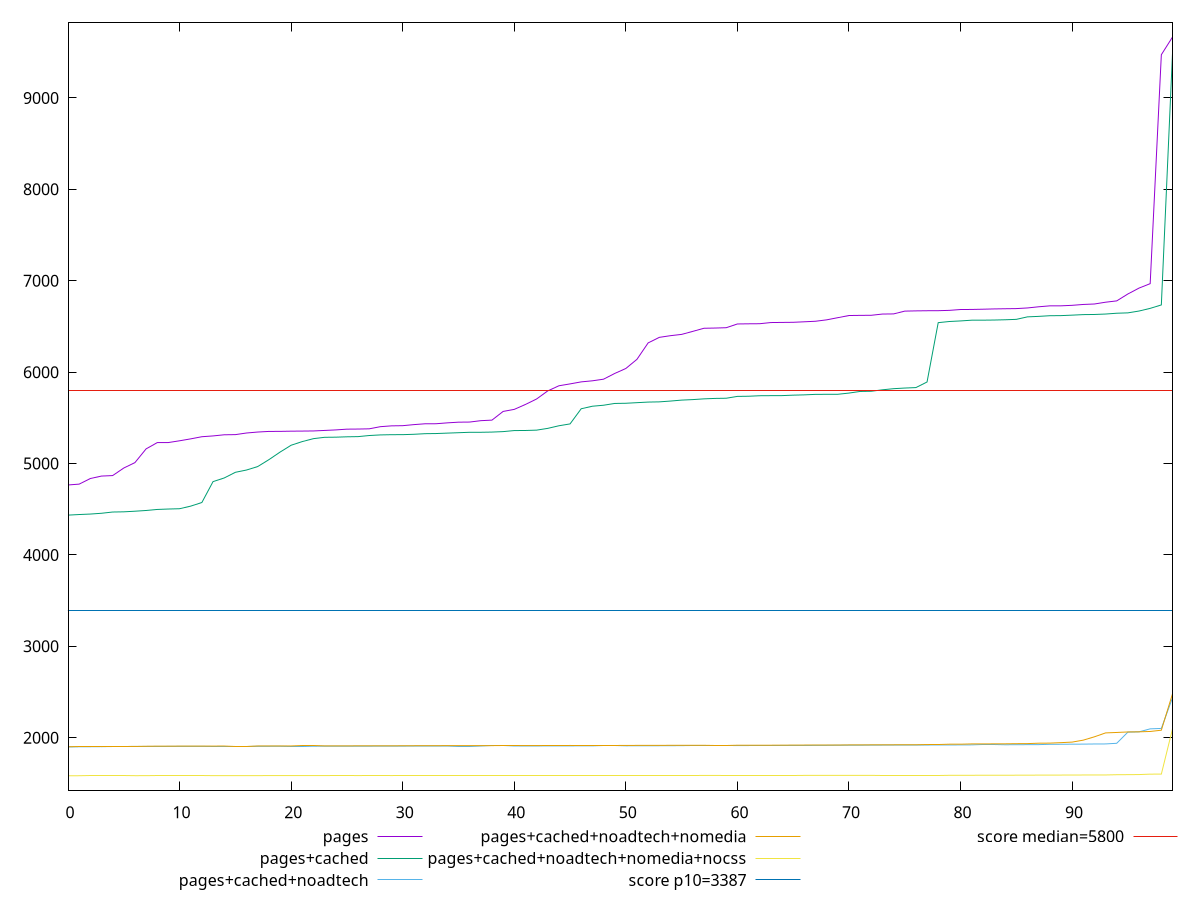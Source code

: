 reset

$pages <<EOF
0 4765.670938373161
1 4774.87320040934
2 4836.247760194782
3 4862.984752888895
4 4868.3515741596575
5 4951.156713837618
6 5010.489466318475
7 5160.602086170547
8 5229.200889343043
9 5229.8825343635335
10 5249.038083797514
11 5270.082301358054
12 5293.540391563451
13 5302.29362987691
14 5314.757355090652
15 5316.459797884462
16 5334.149184406915
17 5344.719737952386
18 5351.496107535894
19 5351.931553434198
20 5354.268935063551
21 5355.225159662576
22 5356.630784855319
23 5362.2303801049775
24 5367.9808566525435
25 5376.304396631219
26 5377.462963632523
27 5380.019721361224
28 5403.433162846337
29 5412.42723377666
30 5414.340325283624
31 5425.885525621445
32 5435.106272105856
33 5435.645474396001
34 5445.2027184643375
35 5452.667989233592
36 5453.958047640745
37 5469.113502464037
38 5475.156097299203
39 5570.152817437738
40 5592.699979382762
41 5646.616035217927
42 5706.320796458036
43 5794.850507832563
44 5850.867564666898
45 5871.460553040218
46 5893.521959956065
47 5905.221853544557
48 5922.885549381899
49 5985.526875704121
50 6040.168764362324
51 6140.764428046872
52 6320.103335578191
53 6380.654268678788
54 6399.019437946456
55 6413.099654387979
56 6446.184220308216
57 6480.077028898308
58 6482.567460230225
59 6486.22263319604
60 6527.174867713453
61 6528.924669295432
62 6529.941321301752
63 6542.753626092491
64 6544.058440847887
65 6545.380560542777
66 6550.999550832554
67 6556.852400440365
68 6572.272449554263
69 6596.001521453671
70 6619.549300257274
71 6621.25050697472
72 6622.230957216252
73 6635.643129004896
74 6637.270871171567
75 6667.717606841835
76 6670.393438047512
77 6671.943908613126
78 6672.47402044464
79 6676.017939709554
80 6685.235496939991
81 6685.992904128301
82 6688.633703115062
83 6691.755896796509
84 6693.689422389029
85 6695.366961442376
86 6702.412740672189
87 6715.190545059653
88 6725.409669302089
89 6725.68515812453
90 6731.113906084233
91 6740.615484045733
92 6745.680232629182
93 6765.212980604302
94 6779.686420817447
95 6855.387357540885
96 6919.787264506685
97 6968.417383132562
98 9473.21316865693
99 9666.154918527971
EOF

$pagesCached <<EOF
0 4435.740129810638
1 4442.216871137452
2 4447.461869623701
3 4455.964184059252
4 4469.59714936187
5 4471.820910742021
6 4478.521555353962
7 4486.478217465626
8 4497.720779951255
9 4502.413603632224
10 4505.755856812035
11 4534.203010359533
12 4573.93077842244
13 4802.411074232307
14 4842.224341080824
15 4904.179409331718
16 4929.196391527898
17 4966.963398739909
18 5042.0188793017205
19 5124.822887838408
20 5200.447520396628
21 5240.513472714945
22 5272.370699640796
23 5287.118198091813
24 5288.535287543237
25 5292.602493151491
26 5294.689369873651
27 5306.6314763933005
28 5313.250746244433
29 5315.8560441677055
30 5316.192020061598
31 5320.110293981031
32 5326.726512585881
33 5328.366321669143
34 5332.970611474408
35 5337.4476562207965
36 5341.988767497558
37 5342.037806074147
38 5344.319729928002
39 5349.421771488293
40 5360.888890308676
41 5361.761226328672
42 5365.56189830962
43 5384.86522805501
44 5413.33784857341
45 5433.657508140233
46 5599.541118197669
47 5627.189372792294
48 5637.98182176952
49 5657.580592523222
50 5659.633202552914
51 5666.102236759193
52 5672.546886680621
53 5674.946075944939
54 5683.691017858861
55 5694.114058184062
56 5699.71811526728
57 5707.809765029932
58 5712.613815338618
59 5714.600120154746
60 5734.690303850344
61 5736.440362544588
62 5741.899116703112
63 5742.813724145911
64 5743.393682549769
65 5748.315007742089
66 5751.493054301788
67 5756.911515681366
68 5757.474315608075
69 5757.842891842826
70 5771.012137246901
71 5788.9871547337825
72 5790.9374697659005
73 5806.813043016699
74 5819.087677254315
75 5826.073995027131
76 5831.154770311012
77 5892.454510981639
78 6541.53646225762
79 6554.227025337188
80 6560.389565785861
81 6568.509698763324
82 6568.7042994389785
83 6570.191289884203
84 6573.120767938122
85 6577.6036579673455
86 6604.884831133892
87 6610.186401640923
88 6617.398944217372
89 6618.5430435564185
90 6623.668178792395
91 6629.494619862545
92 6631.02640125669
93 6635.7556853395345
94 6644.648756528744
95 6648.621206905252
96 6668.707150689571
97 6697.924546748696
98 6735.586928275928
99 9487.57685572942
EOF

$pagesCachedNoadtech <<EOF
0 1899.3210000000001
1 1901.125
2 1901.5539999999999
3 1902.4739999999997
4 1903.8974499999997
5 1904.2784000000001
6 1904.7
7 1904.766
8 1904.9836000000005
9 1905.3184999999999
10 1905.462
11 1905.5801499999998
12 1905.7280500000002
13 1905.7505000000003
14 1905.7667000000001
15 1905.9005000000002
16 1905.9029999999998
17 1906.4764999999998
18 1906.6894000000002
19 1906.99455
20 1907.2268000000004
21 1907.2696499999997
22 1907.3400000000001
23 1907.7327
24 1907.8629000000003
25 1907.9189
26 1908.0200499999996
27 1908.0770000000002
28 1908.5244
29 1908.7532500000002
30 1908.8458500000004
31 1909.1828999999998
32 1909.2869999999998
33 1909.3685000000003
34 1909.43385
35 1909.6446500000002
36 1909.6616
37 1909.7805000000003
38 1909.8189000000002
39 1909.8235999999997
40 1909.9456
41 1910.06275
42 1910.2165
43 1910.7801999999997
44 1911.0382
45 1911.0854999999997
46 1911.1955000000003
47 1911.2175000000002
48 1911.5138000000002
49 1911.5255
50 1911.8664999999999
51 1911.9215
52 1911.9825
53 1912.5430000000001
54 1912.99625
55 1913.6604499999999
56 1914.2898500000006
57 1914.32825
58 1914.44195
59 1914.4900000000002
60 1914.53265
61 1914.73585
62 1915.1933000000001
63 1915.4139999999998
64 1915.5075000000002
65 1915.5893500000002
66 1916.0138000000002
67 1916.3435000000004
68 1916.9005
69 1918.1364500000004
70 1918.67105
71 1918.86785
72 1919.7919499999998
73 1919.8744000000002
74 1920.1109999999999
75 1920.2452999999996
76 1920.4519999999998
77 1920.529
78 1920.7270000000003
79 1920.775
80 1921.6428000000003
81 1922.0796999999998
82 1922.2945
83 1922.3009
84 1923.24885
85 1923.92585
86 1924.3679999999997
87 1924.8134999999997
88 1928.3125000000002
89 1928.6854999999998
90 1929.6883000000003
91 1930.1964
92 1931.7655
93 1932.2824999999998
94 1939.306
95 2061.6787999999997
96 2064.5838999999996
97 2097.27585
98 2101.87475
99 2437.7807442483904
EOF

$pagesCachedNoadtechNomedia <<EOF
0 1901.1513500000005
1 1902.9070000000002
2 1902.94535
3 1903.8154999999997
4 1904.0596999999998
5 1904.4401500000001
6 1904.69975
7 1906.6396000000007
8 1907.8669500000003
9 1908.08115
10 1908.2478499999997
11 1908.62155
12 1908.7474499999998
13 1908.7534999999993
14 1909.17085
15 1909.57445
16 1909.5810000000001
17 1909.7275000000004
18 1909.76745
19 1910.0737
20 1910.1318500000002
21 1910.5274500000007
22 1910.5475000000001
23 1910.7455500000005
24 1910.8623000000007
25 1911.0728499999998
26 1911.1129999999998
27 1911.4962500000001
28 1911.7233500000002
29 1911.7675
30 1911.9044000000001
31 1912.5394000000006
32 1912.8100500000003
33 1913.2241
34 1913.4151
35 1913.5537
36 1913.6673
37 1913.68365
38 1913.797
39 1914.0766999999996
40 1914.0903999999998
41 1914.32845
42 1914.5724999999998
43 1914.9783000000002
44 1915.0926499999998
45 1915.4965000000002
46 1915.5955000000004
47 1915.63195
48 1915.9936000000002
49 1915.9956499999998
50 1916.1839999999997
51 1916.2128000000005
52 1916.3770000000002
53 1916.734
54 1917.0694999999998
55 1917.1787999999997
56 1917.2674999999995
57 1917.3609499999998
58 1917.50785
59 1917.5087
60 1918.0865499999995
61 1918.1365
62 1918.1809
63 1918.3345
64 1918.7524999999998
65 1919.4455000000003
66 1919.8801500000004
67 1919.913
68 1920.1282500000004
69 1920.19635
70 1921.4145000000003
71 1921.8252499999999
72 1922.0617
73 1922.4003000000002
74 1922.75725
75 1922.9304999999997
76 1923.0459
77 1925.6553
78 1925.7748
79 1929.4005
80 1929.4523
81 1932.4768
82 1932.6950000000002
83 1933.1239999999998
84 1933.60625
85 1935.0984999999998
86 1935.8080000000002
87 1940.26685
88 1941.2255
89 1946.4061999999994
90 1952.3061000000002
91 1973.6535500000002
92 2010.1831499999998
93 2052.9021000000002
94 2057.803
95 2063.31965
96 2064.81205
97 2068.6223000000005
98 2082.4880000000003
99 2480.271388028145
EOF

$pagesCachedNoadtechNomediaNocss <<EOF
0 1583.8697000000002
1 1584.3872000000001
2 1584.5807499999996
3 1584.5865
4 1584.81685
5 1584.8181999999997
6 1585.02025
7 1585.1779999999999
8 1585.2359999999999
9 1585.237
10 1585.3428999999996
11 1585.3595
12 1585.3604999999998
13 1585.4054999999998
14 1585.4962500000001
15 1585.64045
16 1585.6868999999997
17 1585.72
18 1585.8724999999997
19 1585.8951
20 1585.98085
21 1585.99455
22 1586.0978999999998
23 1586.1742
24 1586.2314999999999
25 1586.2369999999999
26 1586.3517500000003
27 1586.39205
28 1586.4031000000002
29 1586.46
30 1586.4813
31 1586.52785
32 1586.54225
33 1586.549
34 1586.6105
35 1586.6513
36 1586.6899999999998
37 1586.6981500000002
38 1586.7523999999999
39 1586.7777999999998
40 1586.8096999999998
41 1586.84795
42 1586.873
43 1586.8871499999996
44 1586.8999999999999
45 1586.933
46 1586.95825
47 1586.973
48 1587.0524
49 1587.1210499999997
50 1587.1275
51 1587.1605
52 1587.1970999999999
53 1587.2091999999998
54 1587.216
55 1587.3583500000002
56 1587.3699000000001
57 1587.5367
58 1587.6249500000004
59 1587.6950500000003
60 1587.7009999999998
61 1587.7060999999999
62 1587.8600499999998
63 1587.8980000000001
64 1588.0744999999997
65 1588.0929999999998
66 1588.1387
67 1588.2376
68 1588.3280499999996
69 1588.3654999999999
70 1588.4306500000002
71 1588.45805
72 1588.5535
73 1588.7763
74 1588.7979999999998
75 1588.8905000000002
76 1588.9079499999998
77 1588.9845
78 1588.98765
79 1589.0147000000002
80 1589.106
81 1589.3428
82 1589.6067500000004
83 1589.6706999999997
84 1589.9099999999999
85 1590.2295
86 1590.3213
87 1591.1285
88 1591.3332500000001
89 1591.5945
90 1592.0801999999999
91 1592.3989000000001
92 1592.45435
93 1592.8225500000003
94 1595.4447
95 1596.1574999999998
96 1597.1285
97 1601.743
98 1602.0282000000002
99 2096.6846899097445
EOF

set key outside below
set xrange [0:99]
set yrange [1422.2239956294407:9827.80062289853]
set trange [1422.2239956294407:9827.80062289853]
set terminal svg size 640, 580 enhanced background rgb 'white'
set output "report_00016_2021-02-10T13-31-48.338Z/speed-index/comparison/sorted/all_raw.svg"

plot $pages title "pages" with line, \
     $pagesCached title "pages+cached" with line, \
     $pagesCachedNoadtech title "pages+cached+noadtech" with line, \
     $pagesCachedNoadtechNomedia title "pages+cached+noadtech+nomedia" with line, \
     $pagesCachedNoadtechNomediaNocss title "pages+cached+noadtech+nomedia+nocss" with line, \
     3387 title "score p10=3387", \
     5800 title "score median=5800"

reset
